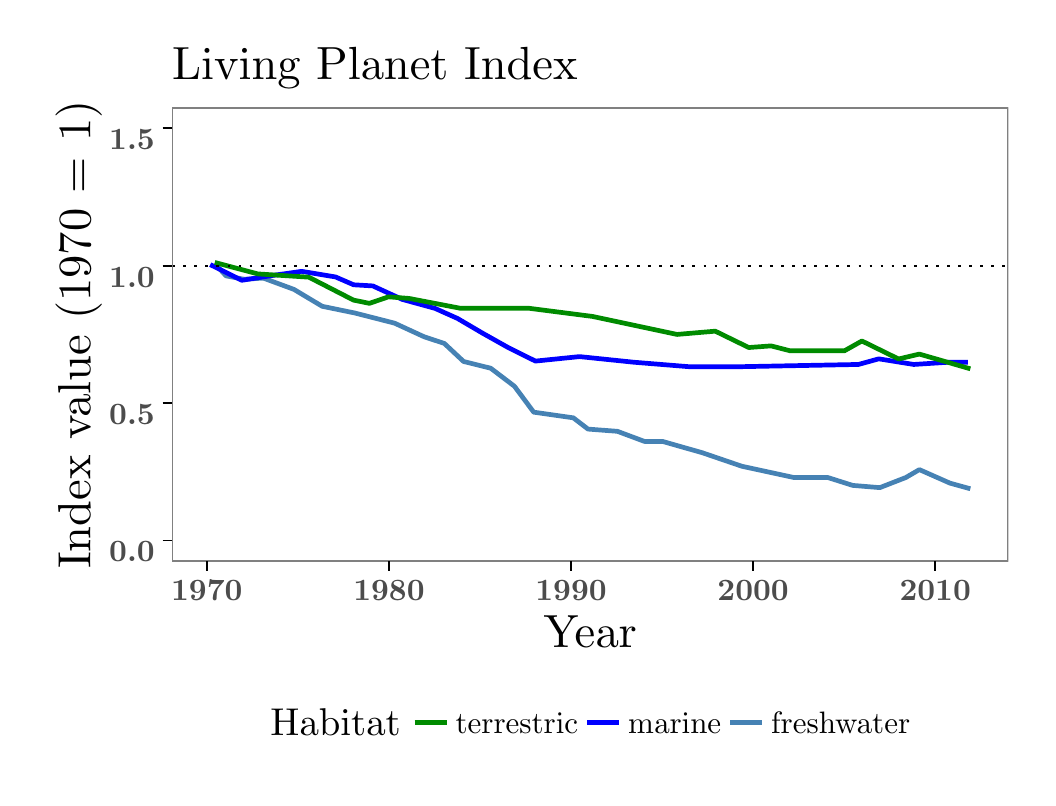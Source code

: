 % Created by tikzDevice version 0.10.1 on 2017-01-04 13:53:41
% !TEX encoding = UTF-8 Unicode
\begin{tikzpicture}[x=1pt,y=1pt]
\definecolor{fillColor}{RGB}{255,255,255}
\path[use as bounding box,fill=fillColor,fill opacity=0.00] (0,0) rectangle (361.35,271.01);
\begin{scope}
\path[clip] (  0.00,  0.00) rectangle (361.35,271.01);
\definecolor{drawColor}{RGB}{255,255,255}
\definecolor{fillColor}{RGB}{255,255,255}

\path[draw=drawColor,line width= 0.6pt,line join=round,line cap=round,fill=fillColor] (  0.00,  0.00) rectangle (361.35,271.01);
\end{scope}
\begin{scope}
\path[clip] ( 52.22, 78.22) rectangle (354.35,242.10);
\definecolor{fillColor}{RGB}{255,255,255}

\path[fill=fillColor] ( 52.22, 78.22) rectangle (354.35,242.10);
\definecolor{drawColor}{RGB}{70,130,180}

\path[draw=drawColor,line width= 1.7pt,line join=round] ( 67.59,185.80) --
	( 71.68,181.32) --
	( 78.22,180.10) --
	( 85.17,180.51) --
	( 96.20,176.44) --
	(106.42,170.33) --
	(118.27,167.89) --
	(132.58,164.23) --
	(143.21,159.34) --
	(150.56,156.90) --
	(157.51,150.39) --
	(167.32,147.95) --
	(175.90,141.43) --
	(182.85,132.07) --
	(197.16,130.03) --
	(202.47,125.96) --
	(213.10,125.15) --
	(222.91,121.49) --
	(229.45,121.49) --
	(243.75,117.42) --
	(258.06,112.53) --
	(276.86,108.46) --
	(289.12,108.46) --
	(298.11,105.61) --
	(307.92,104.80) --
	(317.32,108.46) --
	(322.22,111.31) --
	(333.26,106.43) --
	(340.62,104.39);
\definecolor{drawColor}{RGB}{0,0,255}

\path[draw=drawColor,line width= 1.7pt,line join=round] ( 65.96,185.39) --
	( 77.38,179.72) --
	( 87.58,181.34) --
	( 99.01,182.96) --
	(111.25,180.93) --
	(117.78,178.10) --
	(124.72,177.69) --
	(135.33,172.83) --
	(147.17,169.58) --
	(155.33,165.93) --
	(164.30,160.66) --
	(173.69,155.39) --
	(183.48,150.53) --
	(199.40,152.15) --
	(218.99,150.12) --
	(238.98,148.50) --
	(257.35,148.50) --
	(278.98,148.91) --
	(300.20,149.31) --
	(307.54,151.34) --
	(320.19,149.31) --
	(332.84,150.12) --
	(339.78,150.12);
\definecolor{drawColor}{RGB}{0,139,0}

\path[draw=drawColor,line width= 1.7pt,line join=round] ( 67.61,186.17) --
	( 83.16,182.03) --
	(101.59,180.85) --
	(117.72,172.57) --
	(123.48,171.39) --
	(130.39,173.75) --
	(137.88,173.16) --
	(156.31,169.62) --
	(181.08,169.62) --
	(204.11,166.66) --
	(234.64,160.16) --
	(248.46,161.34) --
	(260.56,155.43) --
	(268.62,156.02) --
	(275.53,154.24) --
	(295.12,154.24) --
	(301.45,157.79) --
	(314.70,151.29) --
	(322.19,153.06) --
	(340.62,147.74);
\definecolor{drawColor}{RGB}{0,0,0}

\path[draw=drawColor,line width= 0.6pt,dash pattern=on 1pt off 3pt ,line join=round] ( 52.22,184.99) -- (354.35,184.99);
\definecolor{drawColor}{gray}{0.50}

\path[draw=drawColor,line width= 0.6pt,line join=round,line cap=round] ( 52.22, 78.22) rectangle (354.35,242.10);
\end{scope}
\begin{scope}
\path[clip] (  0.00,  0.00) rectangle (361.35,271.01);
\definecolor{drawColor}{gray}{0.30}

\node[text=drawColor,anchor=base east,inner sep=0pt, outer sep=0pt, scale=  1.12] at ( 45.92, 77.94) {\bfseries 0.0};

\node[text=drawColor,anchor=base east,inner sep=0pt, outer sep=0pt, scale=  1.12] at ( 45.92,127.60) {\bfseries 0.5};

\node[text=drawColor,anchor=base east,inner sep=0pt, outer sep=0pt, scale=  1.12] at ( 45.92,177.26) {\bfseries 1.0};

\node[text=drawColor,anchor=base east,inner sep=0pt, outer sep=0pt, scale=  1.12] at ( 45.92,226.92) {\bfseries 1.5};
\end{scope}
\begin{scope}
\path[clip] (  0.00,  0.00) rectangle (361.35,271.01);
\definecolor{drawColor}{RGB}{0,0,0}

\path[draw=drawColor,line width= 0.6pt,line join=round] ( 48.72, 85.67) --
	( 52.22, 85.67);

\path[draw=drawColor,line width= 0.6pt,line join=round] ( 48.72,135.33) --
	( 52.22,135.33);

\path[draw=drawColor,line width= 0.6pt,line join=round] ( 48.72,184.99) --
	( 52.22,184.99);

\path[draw=drawColor,line width= 0.6pt,line join=round] ( 48.72,234.65) --
	( 52.22,234.65);
\end{scope}
\begin{scope}
\path[clip] (  0.00,  0.00) rectangle (361.35,271.01);
\definecolor{drawColor}{RGB}{0,0,0}

\path[draw=drawColor,line width= 0.6pt,line join=round] ( 64.73, 74.72) --
	( 64.73, 78.22);

\path[draw=drawColor,line width= 0.6pt,line join=round] (130.54, 74.72) --
	(130.54, 78.22);

\path[draw=drawColor,line width= 0.6pt,line join=round] (196.34, 74.72) --
	(196.34, 78.22);

\path[draw=drawColor,line width= 0.6pt,line join=round] (262.14, 74.72) --
	(262.14, 78.22);

\path[draw=drawColor,line width= 0.6pt,line join=round] (327.95, 74.72) --
	(327.95, 78.22);
\end{scope}
\begin{scope}
\path[clip] (  0.00,  0.00) rectangle (361.35,271.01);
\definecolor{drawColor}{gray}{0.30}

\node[text=drawColor,anchor=base,inner sep=0pt, outer sep=0pt, scale=  1.12] at ( 64.73, 64.19) {\bfseries 1970};

\node[text=drawColor,anchor=base,inner sep=0pt, outer sep=0pt, scale=  1.12] at (130.54, 64.19) {\bfseries 1980};

\node[text=drawColor,anchor=base,inner sep=0pt, outer sep=0pt, scale=  1.12] at (196.34, 64.19) {\bfseries 1990};

\node[text=drawColor,anchor=base,inner sep=0pt, outer sep=0pt, scale=  1.12] at (262.14, 64.19) {\bfseries 2000};

\node[text=drawColor,anchor=base,inner sep=0pt, outer sep=0pt, scale=  1.12] at (327.95, 64.19) {\bfseries 2010};
\end{scope}
\begin{scope}
\path[clip] (  0.00,  0.00) rectangle (361.35,271.01);
\definecolor{drawColor}{RGB}{0,0,0}

\node[text=drawColor,anchor=base,inner sep=0pt, outer sep=0pt, scale=  1.68] at (203.29, 47.02) {Year};
\end{scope}
\begin{scope}
\path[clip] (  0.00,  0.00) rectangle (361.35,271.01);
\definecolor{drawColor}{RGB}{0,0,0}

\node[text=drawColor,rotate= 90.00,anchor=base,inner sep=0pt, outer sep=0pt, scale=  1.68] at ( 22.62,160.16) {Index value (1970 = 1)};
\end{scope}
\begin{scope}
\path[clip] (  0.00,  0.00) rectangle (361.35,271.01);
\definecolor{fillColor}{RGB}{255,255,255}

\path[fill=fillColor] ( 82.00,  7.00) rectangle (324.58, 32.84);
\end{scope}
\begin{scope}
\path[clip] (  0.00,  0.00) rectangle (361.35,271.01);
\definecolor{drawColor}{RGB}{0,0,0}

\node[text=drawColor,anchor=base west,inner sep=0pt, outer sep=0pt, scale=  1.40] at ( 87.69, 15.10) {Habitat};
\end{scope}
\begin{scope}
\path[clip] (  0.00,  0.00) rectangle (361.35,271.01);
\definecolor{drawColor}{RGB}{0,139,0}

\path[draw=drawColor,line width= 1.7pt,line join=round] (139.79, 19.92) -- (151.35, 19.92);
\end{scope}
\begin{scope}
\path[clip] (  0.00,  0.00) rectangle (361.35,271.01);
\definecolor{drawColor}{RGB}{0,0,255}

\path[draw=drawColor,line width= 1.7pt,line join=round] (202.18, 19.92) -- (213.74, 19.92);
\end{scope}
\begin{scope}
\path[clip] (  0.00,  0.00) rectangle (361.35,271.01);
\definecolor{drawColor}{RGB}{70,130,180}

\path[draw=drawColor,line width= 1.7pt,line join=round] (253.87, 19.92) -- (265.43, 19.92);
\end{scope}
\begin{scope}
\path[clip] (  0.00,  0.00) rectangle (361.35,271.01);
\definecolor{drawColor}{RGB}{0,0,0}

\node[text=drawColor,anchor=base west,inner sep=0pt, outer sep=0pt, scale=  1.12] at (154.61, 16.06) {terrestric};
\end{scope}
\begin{scope}
\path[clip] (  0.00,  0.00) rectangle (361.35,271.01);
\definecolor{drawColor}{RGB}{0,0,0}

\node[text=drawColor,anchor=base west,inner sep=0pt, outer sep=0pt, scale=  1.12] at (217.00, 16.06) {marine};
\end{scope}
\begin{scope}
\path[clip] (  0.00,  0.00) rectangle (361.35,271.01);
\definecolor{drawColor}{RGB}{0,0,0}

\node[text=drawColor,anchor=base west,inner sep=0pt, outer sep=0pt, scale=  1.12] at (268.69, 16.06) {freshwater};
\end{scope}
\begin{scope}
\path[clip] (  0.00,  0.00) rectangle (361.35,271.01);
\definecolor{drawColor}{RGB}{0,0,0}

\node[text=drawColor,anchor=base west,inner sep=0pt, outer sep=0pt, scale=  1.68] at ( 52.22,252.44) {Living Planet Index};
\end{scope}
\end{tikzpicture}
